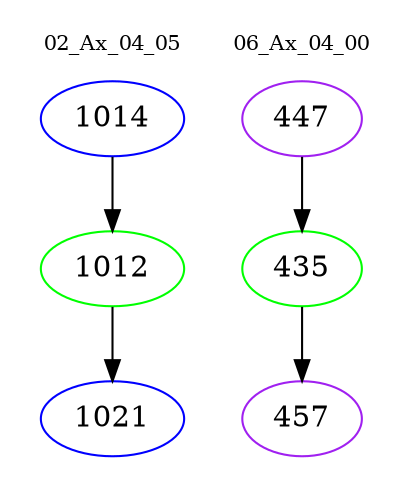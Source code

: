 digraph{
subgraph cluster_0 {
color = white
label = "02_Ax_04_05";
fontsize=10;
T0_1014 [label="1014", color="blue"]
T0_1014 -> T0_1012 [color="black"]
T0_1012 [label="1012", color="green"]
T0_1012 -> T0_1021 [color="black"]
T0_1021 [label="1021", color="blue"]
}
subgraph cluster_1 {
color = white
label = "06_Ax_04_00";
fontsize=10;
T1_447 [label="447", color="purple"]
T1_447 -> T1_435 [color="black"]
T1_435 [label="435", color="green"]
T1_435 -> T1_457 [color="black"]
T1_457 [label="457", color="purple"]
}
}
